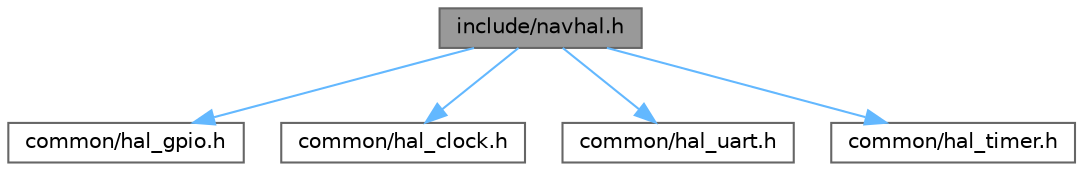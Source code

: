 digraph "include/navhal.h"
{
 // LATEX_PDF_SIZE
  bgcolor="transparent";
  edge [fontname=Helvetica,fontsize=10,labelfontname=Helvetica,labelfontsize=10];
  node [fontname=Helvetica,fontsize=10,shape=box,height=0.2,width=0.4];
  Node1 [id="Node000001",label="include/navhal.h",height=0.2,width=0.4,color="gray40", fillcolor="grey60", style="filled", fontcolor="black",tooltip="Root header file for the NavHAL project by NavRobotec."];
  Node1 -> Node2 [id="edge5_Node000001_Node000002",color="steelblue1",style="solid",tooltip=" "];
  Node2 [id="Node000002",label="common/hal_gpio.h",height=0.2,width=0.4,color="grey40", fillcolor="white", style="filled",URL="$hal__gpio_8h.html",tooltip="Architecture-agnostic GPIO HAL entry point for NavHAL."];
  Node1 -> Node3 [id="edge6_Node000001_Node000003",color="steelblue1",style="solid",tooltip=" "];
  Node3 [id="Node000003",label="common/hal_clock.h",height=0.2,width=0.4,color="grey40", fillcolor="white", style="filled",URL="$hal__clock_8h.html",tooltip="Architecture-agnostic Clock HAL entry point for NavHAL."];
  Node1 -> Node4 [id="edge7_Node000001_Node000004",color="steelblue1",style="solid",tooltip=" "];
  Node4 [id="Node000004",label="common/hal_uart.h",height=0.2,width=0.4,color="grey40", fillcolor="white", style="filled",URL="$hal__uart_8h.html",tooltip=" "];
  Node1 -> Node5 [id="edge8_Node000001_Node000005",color="steelblue1",style="solid",tooltip=" "];
  Node5 [id="Node000005",label="common/hal_timer.h",height=0.2,width=0.4,color="grey40", fillcolor="white", style="filled",URL="$hal__timer_8h.html",tooltip=" "];
}
